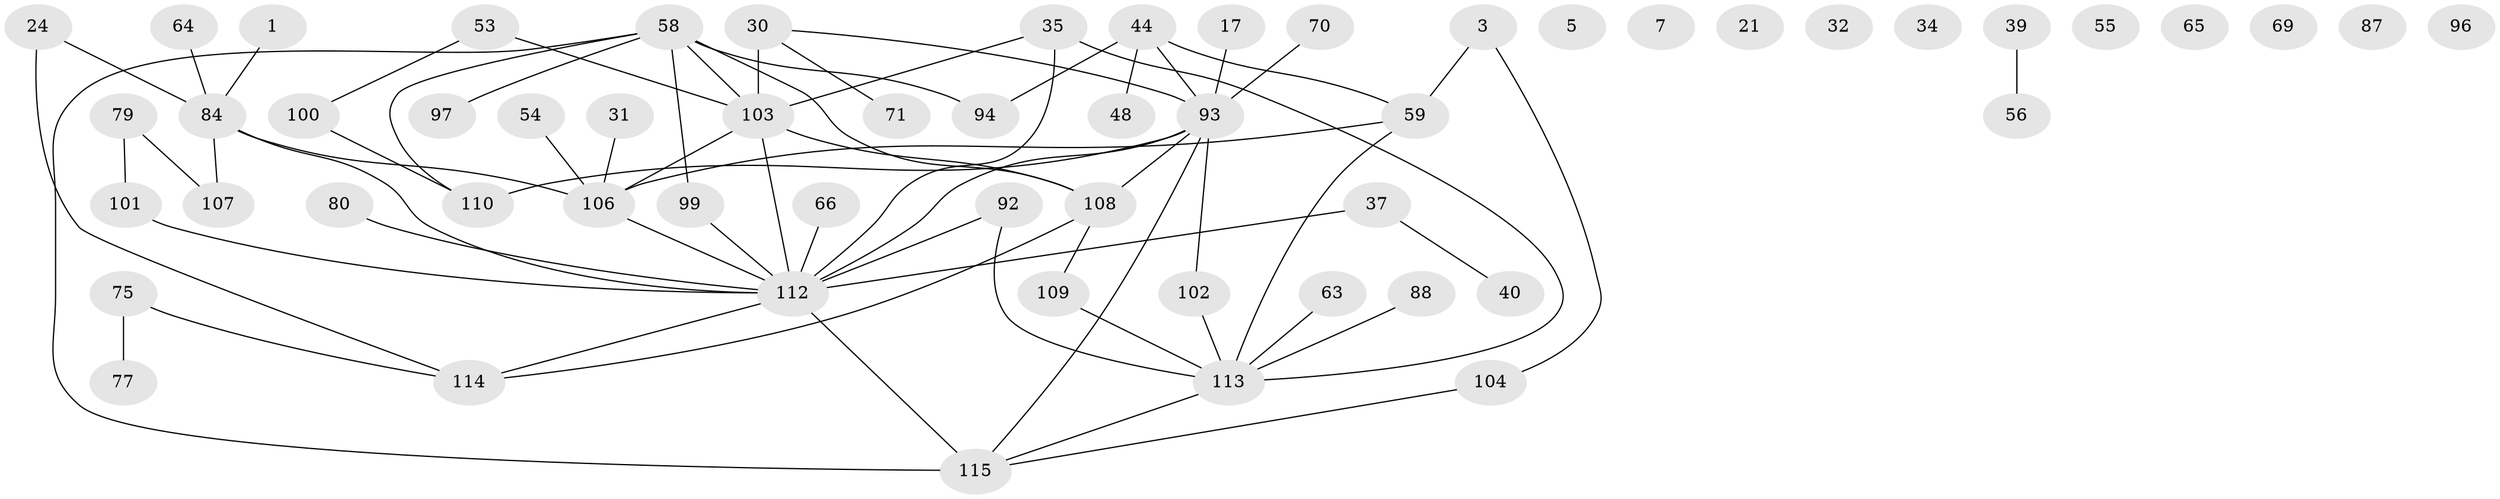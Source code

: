 // original degree distribution, {1: 0.19130434782608696, 4: 0.1565217391304348, 2: 0.24347826086956523, 0: 0.08695652173913043, 5: 0.043478260869565216, 3: 0.24347826086956523, 6: 0.02608695652173913, 7: 0.008695652173913044}
// Generated by graph-tools (version 1.1) at 2025/39/03/09/25 04:39:47]
// undirected, 57 vertices, 67 edges
graph export_dot {
graph [start="1"]
  node [color=gray90,style=filled];
  1;
  3;
  5;
  7;
  17;
  21;
  24;
  30 [super="+19"];
  31;
  32;
  34;
  35 [super="+11"];
  37;
  39;
  40;
  44;
  48;
  53;
  54;
  55;
  56;
  58 [super="+27"];
  59 [super="+41"];
  63;
  64;
  65;
  66;
  69;
  70;
  71;
  75;
  77;
  79;
  80;
  84 [super="+60"];
  87;
  88;
  92;
  93 [super="+72+82"];
  94;
  96;
  97;
  99;
  100;
  101;
  102 [super="+15+85"];
  103 [super="+22+26+95"];
  104;
  106 [super="+49+89"];
  107 [super="+13+46"];
  108 [super="+33+78+74+61"];
  109;
  110 [super="+98"];
  112 [super="+50+91+90"];
  113 [super="+83"];
  114;
  115 [super="+111"];
  1 -- 84;
  3 -- 59;
  3 -- 104;
  17 -- 93;
  24 -- 114;
  24 -- 84;
  30 -- 71;
  30 -- 93;
  30 -- 103 [weight=4];
  31 -- 106;
  35 -- 113;
  35 -- 103;
  35 -- 112 [weight=3];
  37 -- 40;
  37 -- 112;
  39 -- 56;
  44 -- 48;
  44 -- 94;
  44 -- 59;
  44 -- 93;
  53 -- 100;
  53 -- 103;
  54 -- 106;
  58 -- 97;
  58 -- 99;
  58 -- 110;
  58 -- 115 [weight=2];
  58 -- 94;
  58 -- 103;
  58 -- 108 [weight=2];
  59 -- 113;
  59 -- 106 [weight=2];
  63 -- 113;
  64 -- 84;
  66 -- 112;
  70 -- 93;
  75 -- 77;
  75 -- 114;
  79 -- 101;
  79 -- 107;
  80 -- 112;
  84 -- 107;
  84 -- 112 [weight=4];
  84 -- 106;
  88 -- 113;
  92 -- 113;
  92 -- 112 [weight=2];
  93 -- 102;
  93 -- 112 [weight=3];
  93 -- 108;
  93 -- 115;
  93 -- 110;
  99 -- 112;
  100 -- 110;
  101 -- 112;
  102 -- 113;
  103 -- 112 [weight=2];
  103 -- 106 [weight=2];
  103 -- 108 [weight=2];
  104 -- 115;
  106 -- 112;
  108 -- 109;
  108 -- 114;
  109 -- 113;
  112 -- 115;
  112 -- 114;
  113 -- 115;
}
